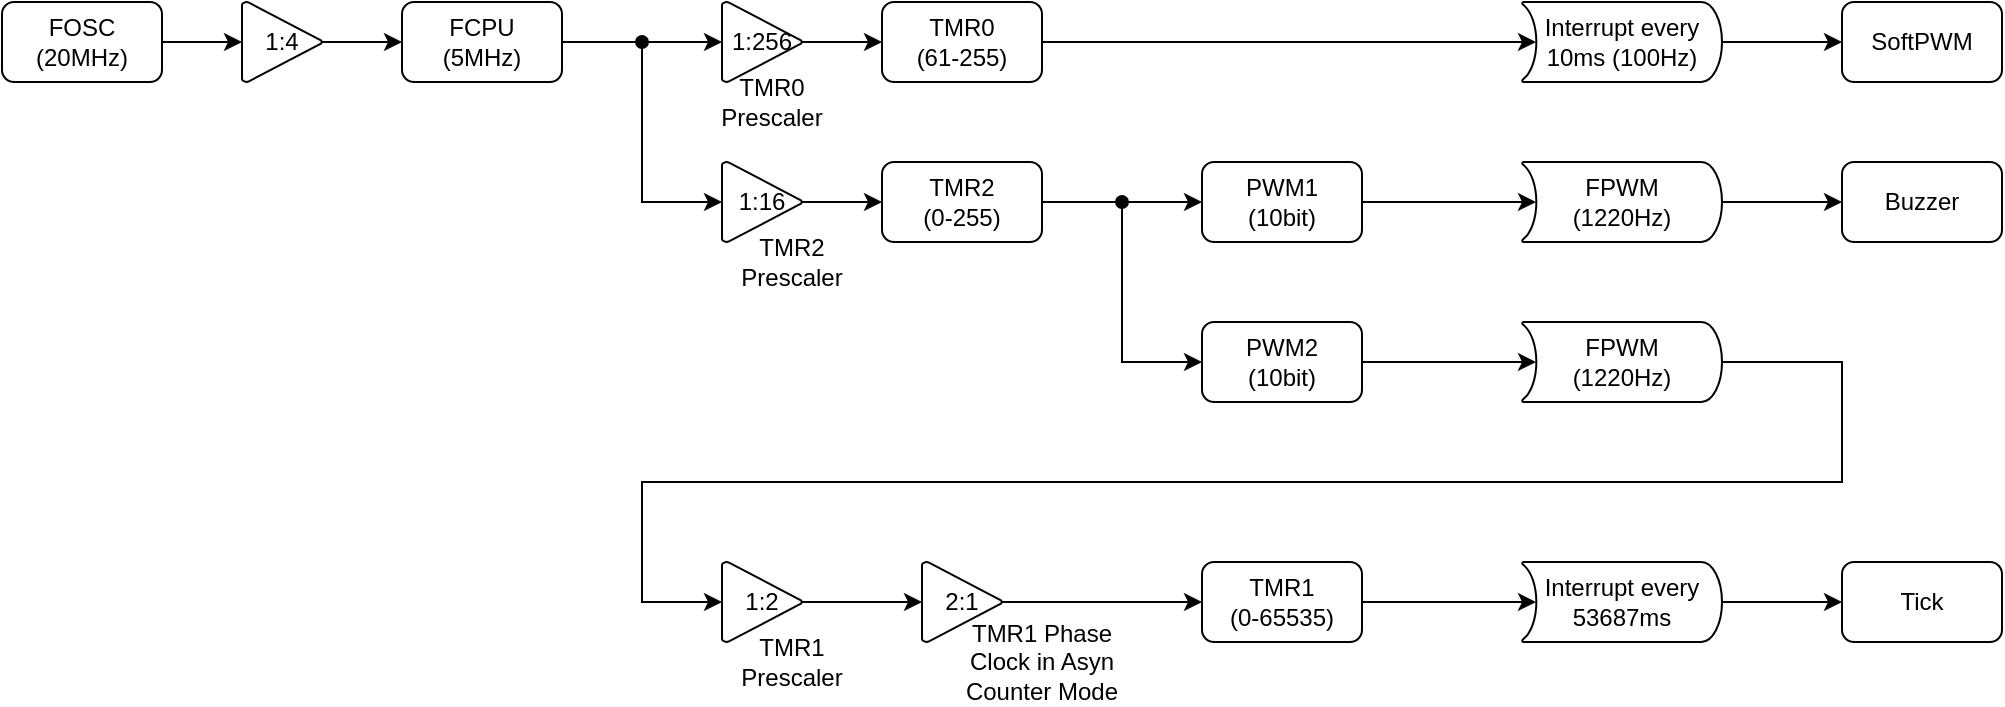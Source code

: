<mxfile version="14.6.13" type="device"><diagram id="uWBv4DvD_VD3_CXTrbAG" name="Page-1"><mxGraphModel dx="1447" dy="917" grid="1" gridSize="10" guides="1" tooltips="1" connect="1" arrows="1" fold="1" page="1" pageScale="1" pageWidth="850" pageHeight="1100" math="0" shadow="0"><root><mxCell id="0"/><mxCell id="1" parent="0"/><mxCell id="Ddsfx0sEEphWGpCuTbY5-4" style="edgeStyle=orthogonalEdgeStyle;rounded=0;orthogonalLoop=1;jettySize=auto;html=1;entryX=0.5;entryY=1;entryDx=0;entryDy=0;entryPerimeter=0;" parent="1" source="Ddsfx0sEEphWGpCuTbY5-1" target="Ddsfx0sEEphWGpCuTbY5-3" edge="1"><mxGeometry relative="1" as="geometry"/></mxCell><mxCell id="Ddsfx0sEEphWGpCuTbY5-1" value="FOSC&lt;br&gt;(20MHz)" style="rounded=1;whiteSpace=wrap;html=1;" parent="1" vertex="1"><mxGeometry x="40" y="40" width="80" height="40" as="geometry"/></mxCell><mxCell id="Ddsfx0sEEphWGpCuTbY5-7" style="edgeStyle=orthogonalEdgeStyle;rounded=0;orthogonalLoop=1;jettySize=auto;html=1;" parent="1" source="Ddsfx0sEEphWGpCuTbY5-2" edge="1"><mxGeometry relative="1" as="geometry"><mxPoint x="400" y="60" as="targetPoint"/></mxGeometry></mxCell><mxCell id="Ddsfx0sEEphWGpCuTbY5-2" value="FCPU&lt;br&gt;(5MHz)" style="rounded=1;whiteSpace=wrap;html=1;" parent="1" vertex="1"><mxGeometry x="240" y="40" width="80" height="40" as="geometry"/></mxCell><mxCell id="Ddsfx0sEEphWGpCuTbY5-5" style="edgeStyle=orthogonalEdgeStyle;rounded=0;orthogonalLoop=1;jettySize=auto;html=1;exitX=0.5;exitY=0;exitDx=0;exitDy=0;exitPerimeter=0;entryX=0;entryY=0.5;entryDx=0;entryDy=0;" parent="1" source="Ddsfx0sEEphWGpCuTbY5-3" target="Ddsfx0sEEphWGpCuTbY5-2" edge="1"><mxGeometry relative="1" as="geometry"/></mxCell><mxCell id="Ddsfx0sEEphWGpCuTbY5-3" value="1:4" style="strokeWidth=1;html=1;shape=mxgraph.flowchart.extract_or_measurement;whiteSpace=wrap;direction=south;" parent="1" vertex="1"><mxGeometry x="160" y="40" width="40" height="40" as="geometry"/></mxCell><mxCell id="Ddsfx0sEEphWGpCuTbY5-21" style="edgeStyle=orthogonalEdgeStyle;rounded=0;orthogonalLoop=1;jettySize=auto;html=1;entryX=0.93;entryY=0.5;entryDx=0;entryDy=0;entryPerimeter=0;" parent="1" source="Ddsfx0sEEphWGpCuTbY5-8" target="Ddsfx0sEEphWGpCuTbY5-20" edge="1"><mxGeometry relative="1" as="geometry"/></mxCell><mxCell id="Ddsfx0sEEphWGpCuTbY5-8" value="TMR0&lt;br&gt;(61-255)" style="rounded=1;whiteSpace=wrap;html=1;" parent="1" vertex="1"><mxGeometry x="480" y="40" width="80" height="40" as="geometry"/></mxCell><mxCell id="Ddsfx0sEEphWGpCuTbY5-10" style="edgeStyle=orthogonalEdgeStyle;rounded=0;orthogonalLoop=1;jettySize=auto;html=1;exitX=0.5;exitY=0;exitDx=0;exitDy=0;exitPerimeter=0;entryX=0;entryY=0.5;entryDx=0;entryDy=0;" parent="1" source="Ddsfx0sEEphWGpCuTbY5-9" target="Ddsfx0sEEphWGpCuTbY5-8" edge="1"><mxGeometry relative="1" as="geometry"/></mxCell><mxCell id="Ddsfx0sEEphWGpCuTbY5-9" value="1:256" style="strokeWidth=1;html=1;shape=mxgraph.flowchart.extract_or_measurement;whiteSpace=wrap;direction=south;" parent="1" vertex="1"><mxGeometry x="400" y="40" width="40" height="40" as="geometry"/></mxCell><mxCell id="Ddsfx0sEEphWGpCuTbY5-16" style="edgeStyle=orthogonalEdgeStyle;rounded=0;orthogonalLoop=1;jettySize=auto;html=1;entryX=0;entryY=0.5;entryDx=0;entryDy=0;" parent="1" source="Ddsfx0sEEphWGpCuTbY5-11" target="Ddsfx0sEEphWGpCuTbY5-14" edge="1"><mxGeometry relative="1" as="geometry"/></mxCell><mxCell id="Ddsfx0sEEphWGpCuTbY5-11" value="TMR2&lt;br&gt;(0-255)" style="rounded=1;whiteSpace=wrap;html=1;" parent="1" vertex="1"><mxGeometry x="480" y="120" width="80" height="40" as="geometry"/></mxCell><mxCell id="Ddsfx0sEEphWGpCuTbY5-12" style="edgeStyle=orthogonalEdgeStyle;rounded=0;orthogonalLoop=1;jettySize=auto;html=1;exitX=0.5;exitY=0;exitDx=0;exitDy=0;exitPerimeter=0;entryX=0;entryY=0.5;entryDx=0;entryDy=0;" parent="1" source="Ddsfx0sEEphWGpCuTbY5-13" target="Ddsfx0sEEphWGpCuTbY5-11" edge="1"><mxGeometry relative="1" as="geometry"/></mxCell><mxCell id="Ddsfx0sEEphWGpCuTbY5-18" style="edgeStyle=orthogonalEdgeStyle;rounded=0;orthogonalLoop=1;jettySize=auto;html=1;startArrow=oval;startFill=1;entryX=0.5;entryY=1;entryDx=0;entryDy=0;entryPerimeter=0;" parent="1" target="Ddsfx0sEEphWGpCuTbY5-13" edge="1"><mxGeometry relative="1" as="geometry"><mxPoint x="360" y="60" as="sourcePoint"/><Array as="points"><mxPoint x="360" y="140"/></Array></mxGeometry></mxCell><mxCell id="Ddsfx0sEEphWGpCuTbY5-13" value="1:16" style="strokeWidth=1;html=1;shape=mxgraph.flowchart.extract_or_measurement;whiteSpace=wrap;direction=south;" parent="1" vertex="1"><mxGeometry x="400" y="120" width="40" height="40" as="geometry"/></mxCell><mxCell id="Ddsfx0sEEphWGpCuTbY5-23" style="edgeStyle=orthogonalEdgeStyle;rounded=0;orthogonalLoop=1;jettySize=auto;html=1;entryX=0.93;entryY=0.5;entryDx=0;entryDy=0;entryPerimeter=0;startArrow=none;startFill=0;" parent="1" source="Ddsfx0sEEphWGpCuTbY5-14" target="Ddsfx0sEEphWGpCuTbY5-22" edge="1"><mxGeometry relative="1" as="geometry"/></mxCell><mxCell id="Ddsfx0sEEphWGpCuTbY5-14" value="PWM1&lt;br&gt;(10bit)" style="rounded=1;whiteSpace=wrap;html=1;" parent="1" vertex="1"><mxGeometry x="640" y="120" width="80" height="40" as="geometry"/></mxCell><mxCell id="Ddsfx0sEEphWGpCuTbY5-17" style="edgeStyle=orthogonalEdgeStyle;rounded=0;orthogonalLoop=1;jettySize=auto;html=1;entryX=0;entryY=0.5;entryDx=0;entryDy=0;startArrow=oval;startFill=1;" parent="1" target="Ddsfx0sEEphWGpCuTbY5-15" edge="1"><mxGeometry relative="1" as="geometry"><mxPoint x="600" y="140" as="sourcePoint"/><Array as="points"><mxPoint x="600" y="220"/></Array></mxGeometry></mxCell><mxCell id="Ddsfx0sEEphWGpCuTbY5-25" style="edgeStyle=orthogonalEdgeStyle;rounded=0;orthogonalLoop=1;jettySize=auto;html=1;entryX=0.93;entryY=0.5;entryDx=0;entryDy=0;entryPerimeter=0;startArrow=none;startFill=0;" parent="1" source="Ddsfx0sEEphWGpCuTbY5-15" target="Ddsfx0sEEphWGpCuTbY5-24" edge="1"><mxGeometry relative="1" as="geometry"/></mxCell><mxCell id="Ddsfx0sEEphWGpCuTbY5-15" value="PWM2&lt;br&gt;(10bit)" style="rounded=1;whiteSpace=wrap;html=1;" parent="1" vertex="1"><mxGeometry x="640" y="200" width="80" height="40" as="geometry"/></mxCell><mxCell id="YfjCfcmXEILMbvQ-ICCm-2" style="edgeStyle=orthogonalEdgeStyle;rounded=0;orthogonalLoop=1;jettySize=auto;html=1;entryX=0.5;entryY=1;entryDx=0;entryDy=0;entryPerimeter=0;" edge="1" parent="1" source="Ddsfx0sEEphWGpCuTbY5-19" target="YfjCfcmXEILMbvQ-ICCm-1"><mxGeometry relative="1" as="geometry"/></mxCell><mxCell id="Ddsfx0sEEphWGpCuTbY5-19" value="1:2" style="strokeWidth=1;html=1;shape=mxgraph.flowchart.extract_or_measurement;whiteSpace=wrap;direction=south;" parent="1" vertex="1"><mxGeometry x="400" y="320" width="40" height="40" as="geometry"/></mxCell><mxCell id="Ddsfx0sEEphWGpCuTbY5-32" style="edgeStyle=orthogonalEdgeStyle;rounded=0;orthogonalLoop=1;jettySize=auto;html=1;entryX=0;entryY=0.5;entryDx=0;entryDy=0;startArrow=none;startFill=0;" parent="1" source="Ddsfx0sEEphWGpCuTbY5-20" target="Ddsfx0sEEphWGpCuTbY5-31" edge="1"><mxGeometry relative="1" as="geometry"/></mxCell><mxCell id="Ddsfx0sEEphWGpCuTbY5-20" value="Interrupt every&lt;br&gt;10ms (100Hz)" style="strokeWidth=1;html=1;shape=mxgraph.flowchart.stored_data;whiteSpace=wrap;flipH=1;" parent="1" vertex="1"><mxGeometry x="800" y="40" width="100" height="40" as="geometry"/></mxCell><mxCell id="Ddsfx0sEEphWGpCuTbY5-27" style="edgeStyle=orthogonalEdgeStyle;rounded=0;orthogonalLoop=1;jettySize=auto;html=1;entryX=0;entryY=0.5;entryDx=0;entryDy=0;startArrow=none;startFill=0;" parent="1" source="Ddsfx0sEEphWGpCuTbY5-22" target="Ddsfx0sEEphWGpCuTbY5-26" edge="1"><mxGeometry relative="1" as="geometry"/></mxCell><mxCell id="Ddsfx0sEEphWGpCuTbY5-22" value="FPWM&lt;br&gt;(1220Hz)" style="strokeWidth=1;html=1;shape=mxgraph.flowchart.stored_data;whiteSpace=wrap;flipH=1;" parent="1" vertex="1"><mxGeometry x="800" y="120" width="100" height="40" as="geometry"/></mxCell><mxCell id="Ddsfx0sEEphWGpCuTbY5-28" style="edgeStyle=orthogonalEdgeStyle;rounded=0;orthogonalLoop=1;jettySize=auto;html=1;entryX=0.5;entryY=1;entryDx=0;entryDy=0;entryPerimeter=0;startArrow=none;startFill=0;" parent="1" source="Ddsfx0sEEphWGpCuTbY5-24" target="Ddsfx0sEEphWGpCuTbY5-19" edge="1"><mxGeometry relative="1" as="geometry"><Array as="points"><mxPoint x="960" y="220"/><mxPoint x="960" y="280"/><mxPoint x="360" y="280"/><mxPoint x="360" y="340"/></Array></mxGeometry></mxCell><mxCell id="Ddsfx0sEEphWGpCuTbY5-24" value="FPWM&lt;br&gt;(1220Hz)" style="strokeWidth=1;html=1;shape=mxgraph.flowchart.stored_data;whiteSpace=wrap;flipH=1;" parent="1" vertex="1"><mxGeometry x="800" y="200" width="100" height="40" as="geometry"/></mxCell><mxCell id="Ddsfx0sEEphWGpCuTbY5-26" value="Buzzer" style="rounded=1;whiteSpace=wrap;html=1;" parent="1" vertex="1"><mxGeometry x="960" y="120" width="80" height="40" as="geometry"/></mxCell><mxCell id="Ddsfx0sEEphWGpCuTbY5-34" style="edgeStyle=orthogonalEdgeStyle;rounded=0;orthogonalLoop=1;jettySize=auto;html=1;entryX=0.93;entryY=0.5;entryDx=0;entryDy=0;entryPerimeter=0;startArrow=none;startFill=0;" parent="1" source="Ddsfx0sEEphWGpCuTbY5-29" target="Ddsfx0sEEphWGpCuTbY5-33" edge="1"><mxGeometry relative="1" as="geometry"/></mxCell><mxCell id="Ddsfx0sEEphWGpCuTbY5-29" value="TMR1&lt;br&gt;(0-65535)" style="rounded=1;whiteSpace=wrap;html=1;" parent="1" vertex="1"><mxGeometry x="640" y="320" width="80" height="40" as="geometry"/></mxCell><mxCell id="Ddsfx0sEEphWGpCuTbY5-31" value="SoftPWM" style="rounded=1;whiteSpace=wrap;html=1;" parent="1" vertex="1"><mxGeometry x="960" y="40" width="80" height="40" as="geometry"/></mxCell><mxCell id="YfjCfcmXEILMbvQ-ICCm-9" style="edgeStyle=orthogonalEdgeStyle;rounded=0;orthogonalLoop=1;jettySize=auto;html=1;entryX=0;entryY=0.5;entryDx=0;entryDy=0;" edge="1" parent="1" source="Ddsfx0sEEphWGpCuTbY5-33" target="YfjCfcmXEILMbvQ-ICCm-8"><mxGeometry relative="1" as="geometry"/></mxCell><mxCell id="Ddsfx0sEEphWGpCuTbY5-33" value="Interrupt every&lt;br&gt;53687ms" style="strokeWidth=1;html=1;shape=mxgraph.flowchart.stored_data;whiteSpace=wrap;flipH=1;" parent="1" vertex="1"><mxGeometry x="800" y="320" width="100" height="40" as="geometry"/></mxCell><mxCell id="YfjCfcmXEILMbvQ-ICCm-3" style="edgeStyle=orthogonalEdgeStyle;rounded=0;orthogonalLoop=1;jettySize=auto;html=1;entryX=0;entryY=0.5;entryDx=0;entryDy=0;" edge="1" parent="1" source="YfjCfcmXEILMbvQ-ICCm-1" target="Ddsfx0sEEphWGpCuTbY5-29"><mxGeometry relative="1" as="geometry"/></mxCell><mxCell id="YfjCfcmXEILMbvQ-ICCm-1" value="2:1" style="strokeWidth=1;html=1;shape=mxgraph.flowchart.extract_or_measurement;whiteSpace=wrap;direction=south;" vertex="1" parent="1"><mxGeometry x="500" y="320" width="40" height="40" as="geometry"/></mxCell><mxCell id="YfjCfcmXEILMbvQ-ICCm-4" value="TMR0 Prescaler" style="text;html=1;strokeColor=none;fillColor=none;align=center;verticalAlign=middle;whiteSpace=wrap;rounded=0;" vertex="1" parent="1"><mxGeometry x="405" y="80" width="40" height="20" as="geometry"/></mxCell><mxCell id="YfjCfcmXEILMbvQ-ICCm-5" value="TMR2 Prescaler" style="text;html=1;strokeColor=none;fillColor=none;align=center;verticalAlign=middle;whiteSpace=wrap;rounded=0;" vertex="1" parent="1"><mxGeometry x="415" y="160" width="40" height="20" as="geometry"/></mxCell><mxCell id="YfjCfcmXEILMbvQ-ICCm-6" value="TMR1 Prescaler" style="text;html=1;strokeColor=none;fillColor=none;align=center;verticalAlign=middle;whiteSpace=wrap;rounded=0;" vertex="1" parent="1"><mxGeometry x="415" y="360" width="40" height="20" as="geometry"/></mxCell><mxCell id="YfjCfcmXEILMbvQ-ICCm-7" value="TMR1 Phase Clock in Asyn Counter Mode" style="text;html=1;strokeColor=none;fillColor=none;align=center;verticalAlign=middle;whiteSpace=wrap;rounded=0;" vertex="1" parent="1"><mxGeometry x="510" y="360" width="100" height="20" as="geometry"/></mxCell><mxCell id="YfjCfcmXEILMbvQ-ICCm-8" value="Tick" style="rounded=1;whiteSpace=wrap;html=1;" vertex="1" parent="1"><mxGeometry x="960" y="320" width="80" height="40" as="geometry"/></mxCell></root></mxGraphModel></diagram></mxfile>